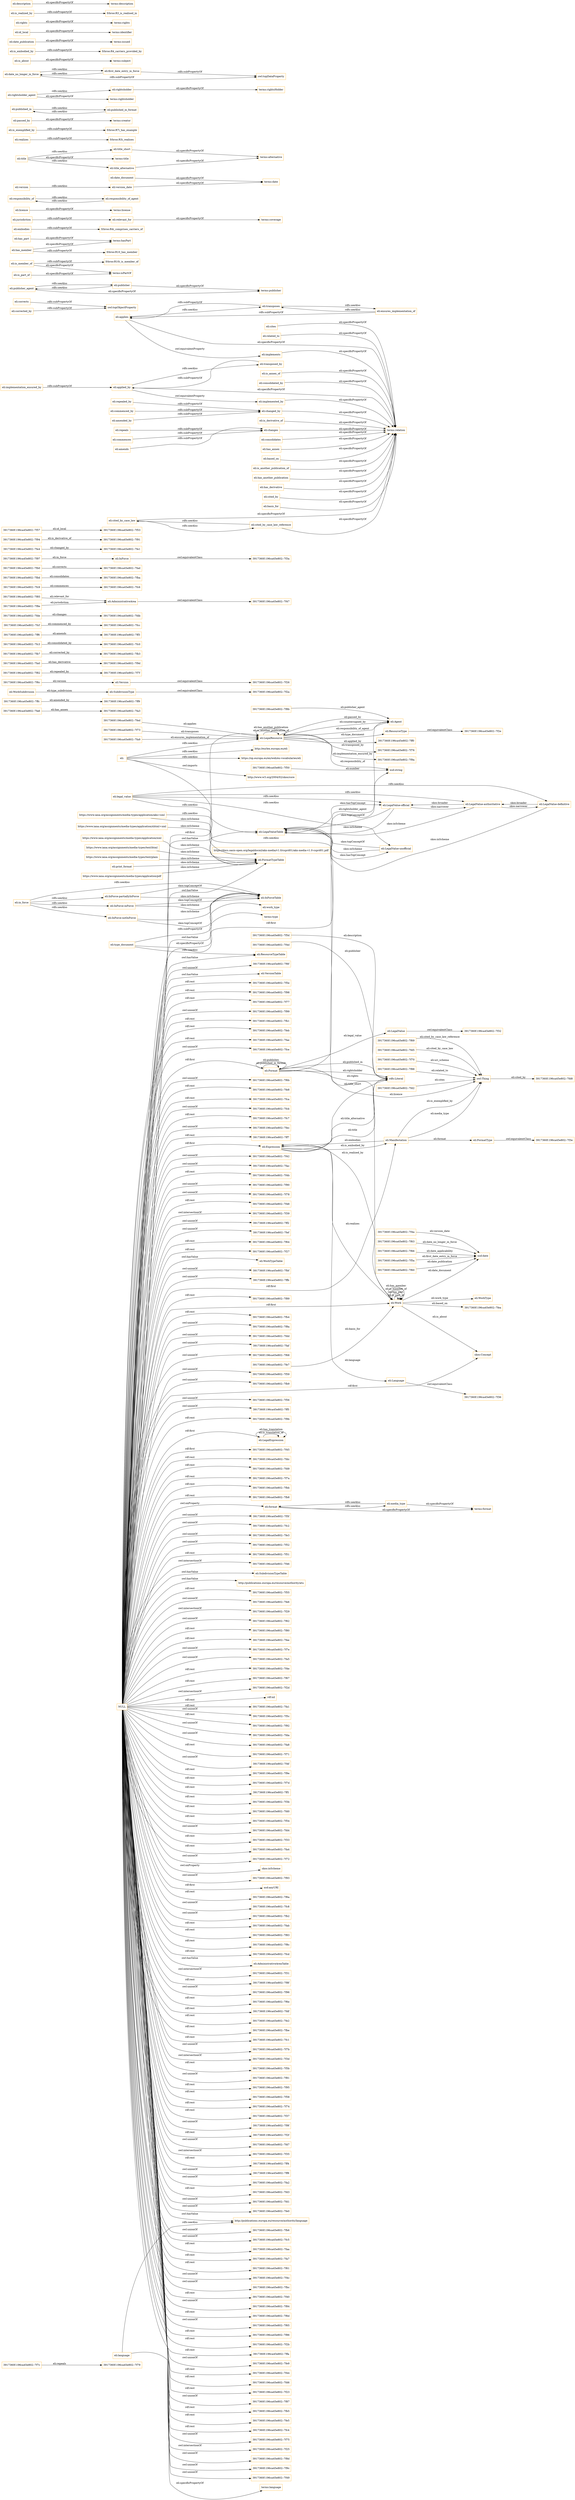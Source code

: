 digraph ar2dtool_diagram { 
rankdir=LR;
size="1501"
node [shape = rectangle, color="orange"]; "3917360f:196ca45e802:-7f7c" "eli:LegalValue" "3917360f:196ca45e802:-7fa6" "3917360f:196ca45e802:-7ff9" "3917360f:196ca45e802:-7f36" "eli:Expression" "3917360f:196ca45e802:-7f2a" "3917360f:196ca45e802:-7f26" "3917360f:196ca45e802:-7f79" "eli:SubdivisionType" "eli:Language" "3917360f:196ca45e802:-7f7f" "3917360f:196ca45e802:-7f2e" "3917360f:196ca45e802:-7fa0" "3917360f:196ca45e802:-7fed" "3917360f:196ca45e802:-7fb3" "3917360f:196ca45e802:-7fc0" "eli:ResourceType" "3917360f:196ca45e802:-7f4a" "3917360f:196ca45e802:-7ff6" "3917360f:196ca45e802:-7fd8" "3917360f:196ca45e802:-7fcc" "3917360f:196ca45e802:-7fd2" "3917360f:196ca45e802:-7fb7" "3917360f:196ca45e802:-7f6c" "3917360f:196ca45e802:-7f50" "3917360f:196ca45e802:-7fe7" "3917360f:196ca45e802:-7f63" "eli:WorkSubdivision" "3917360f:196ca45e802:-7fdb" "3917360f:196ca45e802:-7ff0" "3917360f:196ca45e802:-7f47" "3917360f:196ca45e802:-7f8b" "eli:Manifestation" "eli:LegalResource" "3917360f:196ca45e802:-7f76" "3917360f:196ca45e802:-7fcf" "3917360f:196ca45e802:-7f85" "eli:WorkType" "3917360f:196ca45e802:-7f66" "3917360f:196ca45e802:-7f5a" "eli:Work" "3917360f:196ca45e802:-7fc9" "3917360f:196ca45e802:-7ff3" "3917360f:196ca45e802:-7f69" "eli:Format" "3917360f:196ca45e802:-7f73" "3917360f:196ca45e802:-7fbd" "3917360f:196ca45e802:-7fa3" "3917360f:196ca45e802:-7f5d" "3917360f:196ca45e802:-7fb0" "3917360f:196ca45e802:-7f32" "3917360f:196ca45e802:-7fd5" "eli:AdministrativeArea" "3917360f:196ca45e802:-7f97" "3917360f:196ca45e802:-7fe1" "eli:LegalExpression" "eli:InForce" "3917360f:196ca45e802:-7f9a" "eli:Agent" "3917360f:196ca45e802:-7f91" "3917360f:196ca45e802:-7fde" "3917360f:196ca45e802:-7fe4" "3917360f:196ca45e802:-7f60" "3917360f:196ca45e802:-7fc6" "3917360f:196ca45e802:-7fad" "3917360f:196ca45e802:-7fba" "eli:Version" "3917360f:196ca45e802:-7f8e" "3917360f:196ca45e802:-7fa9" "3917360f:196ca45e802:-7f3a" "3917360f:196ca45e802:-7fc3" "3917360f:196ca45e802:-7f4d" "3917360f:196ca45e802:-7f45" "3917360f:196ca45e802:-7f70" "3917360f:196ca45e802:-7f3e" "3917360f:196ca45e802:-7f57" "eli:FormatType" "3917360f:196ca45e802:-7f82" "3917360f:196ca45e802:-7fea" "3917360f:196ca45e802:-7f9d" "3917360f:196ca45e802:-7ffc" "3917360f:196ca45e802:-7f94" "3917360f:196ca45e802:-7f88" ; /*classes style*/
	"eli:changed_by" -> "terms:relation" [ label = "eli:specificPropertyOf" ];
	"eli:cites" -> "terms:relation" [ label = "eli:specificPropertyOf" ];
	"eli:corrects" -> "owl:topObjectProperty" [ label = "rdfs:subPropertyOf" ];
	"eli:publisher_agent" -> "eli:publisher" [ label = "rdfs:seeAlso" ];
	"eli:publisher_agent" -> "terms:publisher" [ label = "eli:specificPropertyOf" ];
	"eli:related_to" -> "terms:relation" [ label = "eli:specificPropertyOf" ];
	"eli:is_member_of" -> "terms:isPartOf" [ label = "eli:specificPropertyOf" ];
	"eli:is_member_of" -> "frbroo:R10i_is_member_of" [ label = "rdfs:subPropertyOf" ];
	"eli:legal_value" -> "eli:LegalValue-authoritative" [ label = "rdfs:seeAlso" ];
	"eli:legal_value" -> "eli:LegalValue-definitive" [ label = "rdfs:seeAlso" ];
	"eli:legal_value" -> "eli:LegalValue-unofficial" [ label = "rdfs:seeAlso" ];
	"eli:legal_value" -> "eli:LegalValueTable" [ label = "rdfs:seeAlso" ];
	"eli:legal_value" -> "eli:LegalValue-official" [ label = "rdfs:seeAlso" ];
	"eli:media_type" -> "eli:format" [ label = "rdfs:seeAlso" ];
	"eli:media_type" -> "terms:format" [ label = "eli:specificPropertyOf" ];
	"eli:has_part" -> "terms:hasPart" [ label = "eli:specificPropertyOf" ];
	"eli:ensures_implementation_of" -> "eli:transposes" [ label = "rdfs:seeAlso" ];
	"eli:ensures_implementation_of" -> "eli:applies" [ label = "rdfs:subPropertyOf" ];
	"eli:implemented_by" -> "terms:relation" [ label = "eli:specificPropertyOf" ];
	"https://www.iana.org/assignments/media-types/application/akn+xml" -> "https://docs.oasis-open.org/legaldocml/akn-media/v1.0/csprd01/akn-media-v1.0-csprd01.pdf" [ label = "rdfs:seeAlso" ];
	"https://www.iana.org/assignments/media-types/application/akn+xml" -> "eli:FormatTypeTable" [ label = "skos:inScheme" ];
	"eli:corrected_by" -> "owl:topObjectProperty" [ label = "rdfs:subPropertyOf" ];
	"eli:LegalValueTable" -> "eli:LegalValue-unofficial" [ label = "skos:hasTopConcept" ];
	"eli:LegalValueTable" -> "eli:LegalValue-official" [ label = "skos:hasTopConcept" ];
	"eli:embodies" -> "frbroo:R4i_comprises_carriers_of" [ label = "rdfs:subPropertyOf" ];
	"eli:relevant_for" -> "terms:coverage" [ label = "eli:specificPropertyOf" ];
	"eli:is_derivative_of" -> "terms:relation" [ label = "eli:specificPropertyOf" ];
	"eli:format" -> "eli:media_type" [ label = "rdfs:seeAlso" ];
	"eli:format" -> "terms:format" [ label = "eli:specificPropertyOf" ];
	"eli:InForce-inForce" -> "eli:InForceTable" [ label = "skos:topConceptOf" ];
	"eli:InForce-inForce" -> "eli:InForceTable" [ label = "skos:inScheme" ];
	"eli:applies" -> "eli:transposes" [ label = "rdfs:seeAlso" ];
	"eli:applies" -> "terms:relation" [ label = "eli:specificPropertyOf" ];
	"eli:applies" -> "eli:implements" [ label = "owl:equivalentProperty" ];
	"eli:LegalValue-definitive" -> "eli:LegalValueTable" [ label = "skos:inScheme" ];
	"eli:LegalValue-definitive" -> "eli:LegalValue-authoritative" [ label = "skos:broader" ];
	"eli:repeals" -> "eli:changes" [ label = "rdfs:subPropertyOf" ];
	"eli:consolidates" -> "terms:relation" [ label = "eli:specificPropertyOf" ];
	"eli:has_annex" -> "terms:relation" [ label = "eli:specificPropertyOf" ];
	"eli:repealed_by" -> "eli:changed_by" [ label = "rdfs:subPropertyOf" ];
	"eli:licence" -> "terms:license" [ label = "eli:specificPropertyOf" ];
	"eli:ResourceType" -> "3917360f:196ca45e802:-7f2e" [ label = "owl:equivalentClass" ];
	"eli:based_on" -> "terms:relation" [ label = "eli:specificPropertyOf" ];
	"eli:" -> "eli:Work" [ label = "rdfs:seeAlso" ];
	"eli:" -> "https://op.europa.eu/en/web/eu-vocabularies/eli" [ label = "rdfs:seeAlso" ];
	"eli:" -> "http://www.w3.org/2004/02/skos/core" [ label = "owl:imports" ];
	"eli:" -> "eli:LegalResource" [ label = "rdfs:seeAlso" ];
	"eli:" -> "http://eurlex.europa.eu/eli" [ label = "rdfs:seeAlso" ];
	"eli:responsibility_of" -> "eli:responsibility_of_agent" [ label = "rdfs:seeAlso" ];
	"eli:commenced_by" -> "eli:changed_by" [ label = "rdfs:subPropertyOf" ];
	"eli:is_another_publication_of" -> "terms:relation" [ label = "eli:specificPropertyOf" ];
	"eli:has_another_publication" -> "terms:relation" [ label = "eli:specificPropertyOf" ];
	"https://www.iana.org/assignments/media-types/application/xhtml+xml" -> "eli:FormatTypeTable" [ label = "skos:inScheme" ];
	"eli:has_derivative" -> "terms:relation" [ label = "eli:specificPropertyOf" ];
	"eli:LegalValue" -> "3917360f:196ca45e802:-7f32" [ label = "owl:equivalentClass" ];
	"https://www.iana.org/assignments/media-types/application/xml" -> "eli:FormatTypeTable" [ label = "skos:inScheme" ];
	"eli:date_document" -> "terms:date" [ label = "eli:specificPropertyOf" ];
	"eli:title" -> "eli:title_short" [ label = "rdfs:seeAlso" ];
	"eli:title" -> "terms:title" [ label = "eli:specificPropertyOf" ];
	"eli:title" -> "eli:title_alternative" [ label = "rdfs:seeAlso" ];
	"eli:realizes" -> "frbroo:R3i_realises" [ label = "rdfs:subPropertyOf" ];
	"eli:in_force" -> "eli:InForce-partiallyInForce" [ label = "rdfs:seeAlso" ];
	"eli:in_force" -> "eli:InForce-inForce" [ label = "rdfs:seeAlso" ];
	"eli:in_force" -> "eli:InForce-notInForce" [ label = "rdfs:seeAlso" ];
	"eli:in_force" -> "eli:InForceTable" [ label = "rdfs:seeAlso" ];
	"eli:cited_by" -> "terms:relation" [ label = "eli:specificPropertyOf" ];
	"eli:basis_for" -> "terms:relation" [ label = "eli:specificPropertyOf" ];
	"eli:is_exemplified_by" -> "frbroo:R7i_has_example" [ label = "rdfs:subPropertyOf" ];
	"eli:version" -> "eli:version_date" [ label = "rdfs:seeAlso" ];
	"eli:has_member" -> "frbroo:R10_has_member" [ label = "rdfs:subPropertyOf" ];
	"eli:has_member" -> "terms:hasPart" [ label = "eli:specificPropertyOf" ];
	"eli:commences" -> "eli:changes" [ label = "rdfs:subPropertyOf" ];
	"https://www.iana.org/assignments/media-types/text/html" -> "eli:FormatTypeTable" [ label = "skos:inScheme" ];
	"https://www.iana.org/assignments/media-types/text/plain" -> "eli:FormatTypeTable" [ label = "skos:inScheme" ];
	"eli:implements" -> "terms:relation" [ label = "eli:specificPropertyOf" ];
	"eli:SubdivisionType" -> "3917360f:196ca45e802:-7f2a" [ label = "owl:equivalentClass" ];
	"eli:print_format" -> "eli:FormatTypeTable" [ label = "skos:inScheme" ];
	"eli:passed_by" -> "terms:creator" [ label = "eli:specificPropertyOf" ];
	"eli:published_in" -> "eli:published_in_format" [ label = "rdfs:seeAlso" ];
	"NULL" -> "3917360f:196ca45e802:-7f7e" [ label = "owl:unionOf" ];
	"NULL" -> "3917360f:196ca45e802:-7fa5" [ label = "owl:unionOf" ];
	"NULL" -> "3917360f:196ca45e802:-7f4e" [ label = "rdf:rest" ];
	"NULL" -> "3917360f:196ca45e802:-7f67" [ label = "rdf:rest" ];
	"NULL" -> "3917360f:196ca45e802:-7f2d" [ label = "owl:intersectionOf" ];
	"NULL" -> "rdf:nil" [ label = "rdf:rest" ];
	"NULL" -> "3917360f:196ca45e802:-7fa1" [ label = "rdf:rest" ];
	"NULL" -> "3917360f:196ca45e802:-7f5c" [ label = "owl:unionOf" ];
	"NULL" -> "3917360f:196ca45e802:-7f92" [ label = "rdf:rest" ];
	"NULL" -> "3917360f:196ca45e802:-7fda" [ label = "owl:unionOf" ];
	"NULL" -> "3917360f:196ca45e802:-7fa8" [ label = "owl:unionOf" ];
	"NULL" -> "3917360f:196ca45e802:-7f71" [ label = "rdf:rest" ];
	"NULL" -> "3917360f:196ca45e802:-7f4f" [ label = "owl:unionOf" ];
	"NULL" -> "3917360f:196ca45e802:-7f9e" [ label = "rdf:rest" ];
	"NULL" -> "3917360f:196ca45e802:-7f7d" [ label = "rdf:rest" ];
	"NULL" -> "eli:LegalResource" [ label = "rdf:first" ];
	"NULL" -> "3917360f:196ca45e802:-7ff1" [ label = "rdf:rest" ];
	"NULL" -> "eli:LegalValueTable" [ label = "owl:hasValue" ];
	"NULL" -> "3917360f:196ca45e802:-7f3b" [ label = "rdf:rest" ];
	"NULL" -> "eli:Work" [ label = "rdf:first" ];
	"NULL" -> "3917360f:196ca45e802:-7fd0" [ label = "rdf:rest" ];
	"NULL" -> "3917360f:196ca45e802:-7f54" [ label = "rdf:rest" ];
	"NULL" -> "3917360f:196ca45e802:-7fd4" [ label = "owl:unionOf" ];
	"NULL" -> "3917360f:196ca45e802:-7f33" [ label = "rdf:rest" ];
	"NULL" -> "3917360f:196ca45e802:-7fa4" [ label = "rdf:rest" ];
	"NULL" -> "3917360f:196ca45e802:-7f72" [ label = "owl:unionOf" ];
	"NULL" -> "skos:inScheme" [ label = "owl:onProperty" ];
	"NULL" -> "3917360f:196ca45e802:-7f93" [ label = "owl:unionOf" ];
	"NULL" -> "xsd:anyURI" [ label = "rdf:first" ];
	"NULL" -> "3917360f:196ca45e802:-7f6a" [ label = "rdf:rest" ];
	"NULL" -> "3917360f:196ca45e802:-7fc8" [ label = "owl:unionOf" ];
	"NULL" -> "3917360f:196ca45e802:-7fb2" [ label = "owl:unionOf" ];
	"NULL" -> "3917360f:196ca45e802:-7fab" [ label = "rdf:rest" ];
	"NULL" -> "3917360f:196ca45e802:-7f83" [ label = "rdf:rest" ];
	"NULL" -> "eli:ResourceTypeTable" [ label = "owl:hasValue" ];
	"NULL" -> "3917360f:196ca45e802:-7f31" [ label = "owl:intersectionOf" ];
	"NULL" -> "3917360f:196ca45e802:-7f8f" [ label = "rdf:rest" ];
	"NULL" -> "3917360f:196ca45e802:-7f96" [ label = "owl:unionOf" ];
	"NULL" -> "3917360f:196ca45e802:-7f6e" [ label = "rdf:rest" ];
	"NULL" -> "skos:Concept" [ label = "rdf:first" ];
	"NULL" -> "3917360f:196ca45e802:-7fdf" [ label = "rdf:rest" ];
	"NULL" -> "3917360f:196ca45e802:-7fe2" [ label = "rdf:rest" ];
	"NULL" -> "eli:FormatTypeTable" [ label = "owl:hasValue" ];
	"NULL" -> "3917360f:196ca45e802:-7fbe" [ label = "rdf:rest" ];
	"NULL" -> "3917360f:196ca45e802:-7fc1" [ label = "rdf:rest" ];
	"NULL" -> "3917360f:196ca45e802:-7f7b" [ label = "owl:unionOf" ];
	"NULL" -> "3917360f:196ca45e802:-7f3d" [ label = "owl:intersectionOf" ];
	"NULL" -> "eli:Format" [ label = "rdf:first" ];
	"NULL" -> "3917360f:196ca45e802:-7f5b" [ label = "rdf:rest" ];
	"NULL" -> "3917360f:196ca45e802:-7f81" [ label = "owl:unionOf" ];
	"NULL" -> "3917360f:196ca45e802:-7f95" [ label = "rdf:rest" ];
	"NULL" -> "3917360f:196ca45e802:-7f58" [ label = "rdf:rest" ];
	"NULL" -> "3917360f:196ca45e802:-7f74" [ label = "rdf:rest" ];
	"NULL" -> "3917360f:196ca45e802:-7f37" [ label = "rdf:rest" ];
	"NULL" -> "eli:format" [ label = "owl:onProperty" ];
	"NULL" -> "3917360f:196ca45e802:-7f9f" [ label = "owl:unionOf" ];
	"NULL" -> "3917360f:196ca45e802:-7f2f" [ label = "rdf:rest" ];
	"NULL" -> "3917360f:196ca45e802:-7f45" [ label = "rdf:first" ];
	"NULL" -> "3917360f:196ca45e802:-7fd7" [ label = "owl:unionOf" ];
	"NULL" -> "3917360f:196ca45e802:-7f35" [ label = "owl:intersectionOf" ];
	"NULL" -> "3917360f:196ca45e802:-7ff4" [ label = "rdf:rest" ];
	"NULL" -> "3917360f:196ca45e802:-7ff8" [ label = "owl:unionOf" ];
	"NULL" -> "3917360f:196ca45e802:-7fa2" [ label = "owl:unionOf" ];
	"NULL" -> "3917360f:196ca45e802:-7fd3" [ label = "rdf:rest" ];
	"NULL" -> "3917360f:196ca45e802:-7fd1" [ label = "owl:unionOf" ];
	"NULL" -> "3917360f:196ca45e802:-7fe0" [ label = "owl:unionOf" ];
	"NULL" -> "3917360f:196ca45e802:-7fb6" [ label = "owl:unionOf" ];
	"NULL" -> "3917360f:196ca45e802:-7fc5" [ label = "owl:unionOf" ];
	"NULL" -> "3917360f:196ca45e802:-7faa" [ label = "rdf:rest" ];
	"NULL" -> "3917360f:196ca45e802:-7fa7" [ label = "rdf:rest" ];
	"NULL" -> "3917360f:196ca45e802:-7f61" [ label = "rdf:rest" ];
	"NULL" -> "3917360f:196ca45e802:-7f4c" [ label = "owl:unionOf" ];
	"NULL" -> "3917360f:196ca45e802:-7fbc" [ label = "owl:unionOf" ];
	"NULL" -> "3917360f:196ca45e802:-7f40" [ label = "rdf:rest" ];
	"NULL" -> "3917360f:196ca45e802:-7f84" [ label = "owl:unionOf" ];
	"NULL" -> "3917360f:196ca45e802:-7f6d" [ label = "rdf:rest" ];
	"NULL" -> "3917360f:196ca45e802:-7f65" [ label = "owl:unionOf" ];
	"NULL" -> "xsd:string" [ label = "rdf:first" ];
	"NULL" -> "3917360f:196ca45e802:-7f86" [ label = "rdf:rest" ];
	"NULL" -> "3917360f:196ca45e802:-7f2b" [ label = "rdf:rest" ];
	"NULL" -> "3917360f:196ca45e802:-7ffa" [ label = "rdf:rest" ];
	"NULL" -> "3917360f:196ca45e802:-7fe9" [ label = "owl:unionOf" ];
	"NULL" -> "3917360f:196ca45e802:-7f44" [ label = "rdf:rest" ];
	"NULL" -> "3917360f:196ca45e802:-7fd6" [ label = "rdf:rest" ];
	"NULL" -> "3917360f:196ca45e802:-7f23" [ label = "rdf:rest" ];
	"NULL" -> "3917360f:196ca45e802:-7f87" [ label = "owl:unionOf" ];
	"NULL" -> "3917360f:196ca45e802:-7fb5" [ label = "rdf:rest" ];
	"NULL" -> "3917360f:196ca45e802:-7fe5" [ label = "rdf:rest" ];
	"NULL" -> "3917360f:196ca45e802:-7fc4" [ label = "rdf:rest" ];
	"NULL" -> "3917360f:196ca45e802:-7f75" [ label = "owl:unionOf" ];
	"NULL" -> "3917360f:196ca45e802:-7f25" [ label = "owl:intersectionOf" ];
	"NULL" -> "eli:InForceTable" [ label = "owl:hasValue" ];
	"NULL" -> "3917360f:196ca45e802:-7f8d" [ label = "owl:unionOf" ];
	"NULL" -> "3917360f:196ca45e802:-7f9c" [ label = "owl:unionOf" ];
	"NULL" -> "3917360f:196ca45e802:-7f49" [ label = "owl:unionOf" ];
	"NULL" -> "3917360f:196ca45e802:-7f6f" [ label = "owl:unionOf" ];
	"NULL" -> "eli:VersionTable" [ label = "owl:hasValue" ];
	"NULL" -> "3917360f:196ca45e802:-7f5e" [ label = "rdf:rest" ];
	"NULL" -> "3917360f:196ca45e802:-7f98" [ label = "rdf:rest" ];
	"NULL" -> "3917360f:196ca45e802:-7f77" [ label = "rdf:rest" ];
	"NULL" -> "3917360f:196ca45e802:-7f99" [ label = "owl:unionOf" ];
	"NULL" -> "3917360f:196ca45e802:-7fb1" [ label = "rdf:rest" ];
	"NULL" -> "3917360f:196ca45e802:-7feb" [ label = "rdf:rest" ];
	"NULL" -> "3917360f:196ca45e802:-7fae" [ label = "rdf:rest" ];
	"NULL" -> "3917360f:196ca45e802:-7fce" [ label = "owl:unionOf" ];
	"NULL" -> "3917360f:196ca45e802:-7f6b" [ label = "owl:unionOf" ];
	"NULL" -> "3917360f:196ca45e802:-7fe8" [ label = "rdf:rest" ];
	"NULL" -> "3917360f:196ca45e802:-7fca" [ label = "rdf:rest" ];
	"NULL" -> "3917360f:196ca45e802:-7fcb" [ label = "owl:unionOf" ];
	"NULL" -> "3917360f:196ca45e802:-7fc7" [ label = "rdf:rest" ];
	"NULL" -> "3917360f:196ca45e802:-7fec" [ label = "owl:unionOf" ];
	"NULL" -> "3917360f:196ca45e802:-7ff7" [ label = "rdf:rest" ];
	"NULL" -> "3917360f:196ca45e802:-7f42" [ label = "owl:unionOf" ];
	"NULL" -> "3917360f:196ca45e802:-7fac" [ label = "owl:unionOf" ];
	"NULL" -> "3917360f:196ca45e802:-7f4b" [ label = "rdf:rest" ];
	"NULL" -> "3917360f:196ca45e802:-7f90" [ label = "owl:unionOf" ];
	"NULL" -> "eli:Manifestation" [ label = "rdf:first" ];
	"NULL" -> "3917360f:196ca45e802:-7f78" [ label = "owl:unionOf" ];
	"NULL" -> "3917360f:196ca45e802:-7f48" [ label = "rdf:rest" ];
	"NULL" -> "3917360f:196ca45e802:-7f39" [ label = "owl:intersectionOf" ];
	"NULL" -> "3917360f:196ca45e802:-7ff2" [ label = "owl:unionOf" ];
	"NULL" -> "3917360f:196ca45e802:-7fef" [ label = "owl:unionOf" ];
	"NULL" -> "3917360f:196ca45e802:-7f64" [ label = "rdf:rest" ];
	"NULL" -> "3917360f:196ca45e802:-7f27" [ label = "rdf:rest" ];
	"NULL" -> "eli:WorkTypeTable" [ label = "owl:hasValue" ];
	"NULL" -> "eli:Expression" [ label = "rdf:first" ];
	"NULL" -> "eli:LegalExpression" [ label = "rdf:first" ];
	"NULL" -> "3917360f:196ca45e802:-7fbf" [ label = "owl:unionOf" ];
	"NULL" -> "3917360f:196ca45e802:-7ffb" [ label = "owl:unionOf" ];
	"NULL" -> "3917360f:196ca45e802:-7fb4" [ label = "rdf:rest" ];
	"NULL" -> "3917360f:196ca45e802:-7f89" [ label = "rdf:rest" ];
	"NULL" -> "3917360f:196ca45e802:-7f8a" [ label = "owl:unionOf" ];
	"NULL" -> "3917360f:196ca45e802:-7fdd" [ label = "owl:unionOf" ];
	"NULL" -> "3917360f:196ca45e802:-7faf" [ label = "owl:unionOf" ];
	"NULL" -> "3917360f:196ca45e802:-7f68" [ label = "owl:unionOf" ];
	"NULL" -> "3917360f:196ca45e802:-7f59" [ label = "owl:unionOf" ];
	"NULL" -> "3917360f:196ca45e802:-7fb9" [ label = "owl:unionOf" ];
	"NULL" -> "3917360f:196ca45e802:-7f56" [ label = "owl:unionOf" ];
	"NULL" -> "3917360f:196ca45e802:-7ff5" [ label = "owl:unionOf" ];
	"NULL" -> "3917360f:196ca45e802:-7f9b" [ label = "rdf:rest" ];
	"NULL" -> "3917360f:196ca45e802:-7fdc" [ label = "rdf:rest" ];
	"NULL" -> "3917360f:196ca45e802:-7fd9" [ label = "rdf:rest" ];
	"NULL" -> "3917360f:196ca45e802:-7f7a" [ label = "rdf:rest" ];
	"NULL" -> "3917360f:196ca45e802:-7fbb" [ label = "rdf:rest" ];
	"NULL" -> "3917360f:196ca45e802:-7fb8" [ label = "rdf:rest" ];
	"NULL" -> "3917360f:196ca45e802:-7f5f" [ label = "owl:unionOf" ];
	"NULL" -> "3917360f:196ca45e802:-7fc2" [ label = "owl:unionOf" ];
	"NULL" -> "3917360f:196ca45e802:-7fe3" [ label = "owl:unionOf" ];
	"NULL" -> "3917360f:196ca45e802:-7f52" [ label = "owl:unionOf" ];
	"NULL" -> "3917360f:196ca45e802:-7f51" [ label = "rdf:rest" ];
	"NULL" -> "3917360f:196ca45e802:-7f46" [ label = "owl:intersectionOf" ];
	"NULL" -> "eli:SubdivisionTypeTable" [ label = "owl:hasValue" ];
	"NULL" -> "http://publications.europa.eu/resource/authority/atu" [ label = "owl:hasValue" ];
	"NULL" -> "3917360f:196ca45e802:-7f55" [ label = "rdf:rest" ];
	"NULL" -> "3917360f:196ca45e802:-7fe6" [ label = "owl:unionOf" ];
	"NULL" -> "3917360f:196ca45e802:-7f29" [ label = "owl:intersectionOf" ];
	"NULL" -> "3917360f:196ca45e802:-7f62" [ label = "owl:unionOf" ];
	"NULL" -> "3917360f:196ca45e802:-7f80" [ label = "rdf:rest" ];
	"NULL" -> "http://publications.europa.eu/resource/authority/language" [ label = "owl:hasValue" ];
	"NULL" -> "3917360f:196ca45e802:-7fee" [ label = "rdf:rest" ];
	"NULL" -> "3917360f:196ca45e802:-7f8c" [ label = "rdf:rest" ];
	"NULL" -> "3917360f:196ca45e802:-7fcd" [ label = "rdf:rest" ];
	"NULL" -> "eli:AdministrativeAreaTable" [ label = "owl:hasValue" ];
	"eli:rightsholder_agent" -> "eli:rightsholder" [ label = "rdfs:seeAlso" ];
	"eli:rightsholder_agent" -> "terms:rightsholder" [ label = "eli:specificPropertyOf" ];
	"eli:date_no_longer_in_force" -> "eli:first_date_entry_in_force" [ label = "rdfs:seeAlso" ];
	"eli:date_no_longer_in_force" -> "owl:topDataProperty" [ label = "rdfs:subPropertyOf" ];
	"eli:cited_by_case_law" -> "eli:cited_by_case_law_reference" [ label = "rdfs:seeAlso" ];
	"eli:cited_by_case_law" -> "terms:relation" [ label = "eli:specificPropertyOf" ];
	"eli:LegalValue-authoritative" -> "eli:LegalValue-definitive" [ label = "skos:narrower" ];
	"eli:LegalValue-authoritative" -> "eli:LegalValueTable" [ label = "skos:inScheme" ];
	"eli:LegalValue-authoritative" -> "eli:LegalValue-official" [ label = "skos:broader" ];
	"eli:InForce-partiallyInForce" -> "eli:InForceTable" [ label = "skos:inScheme" ];
	"eli:InForce-partiallyInForce" -> "eli:InForceTable" [ label = "skos:topConceptOf" ];
	"eli:LegalValue-official" -> "eli:LegalValue-authoritative" [ label = "skos:narrower" ];
	"eli:LegalValue-official" -> "eli:LegalValueTable" [ label = "skos:topConceptOf" ];
	"eli:LegalValue-official" -> "eli:LegalValueTable" [ label = "skos:inScheme" ];
	"eli:jurisdiction" -> "eli:relevant_for" [ label = "rdfs:subPropertyOf" ];
	"eli:implementation_ensured_by" -> "eli:applied_by" [ label = "rdfs:subPropertyOf" ];
	"eli:amended_by" -> "eli:changed_by" [ label = "rdfs:subPropertyOf" ];
	"eli:title_short" -> "terms:alternative" [ label = "eli:specificPropertyOf" ];
	"eli:first_date_entry_in_force" -> "eli:date_no_longer_in_force" [ label = "rdfs:seeAlso" ];
	"eli:first_date_entry_in_force" -> "owl:topDataProperty" [ label = "rdfs:subPropertyOf" ];
	"eli:amends" -> "eli:changes" [ label = "rdfs:subPropertyOf" ];
	"eli:version_date" -> "terms:date" [ label = "eli:specificPropertyOf" ];
	"eli:is_about" -> "terms:subject" [ label = "eli:specificPropertyOf" ];
	"eli:cited_by_case_law_reference" -> "eli:cited_by_case_law" [ label = "rdfs:seeAlso" ];
	"eli:cited_by_case_law_reference" -> "terms:relation" [ label = "eli:specificPropertyOf" ];
	"eli:is_embodied_by" -> "frbroo:R4_carriers_provided_by" [ label = "rdfs:subPropertyOf" ];
	"eli:rightsholder" -> "terms:rightsHolder" [ label = "eli:specificPropertyOf" ];
	"https://www.iana.org/assignments/media-types/application/pdf" -> "eli:FormatTypeTable" [ label = "skos:inScheme" ];
	"eli:AdministrativeArea" -> "3917360f:196ca45e802:-7f47" [ label = "owl:equivalentClass" ];
	"eli:date_publication" -> "terms:issued" [ label = "eli:specificPropertyOf" ];
	"eli:responsibility_of_agent" -> "eli:responsibility_of" [ label = "rdfs:seeAlso" ];
	"eli:publisher" -> "eli:publisher_agent" [ label = "rdfs:seeAlso" ];
	"eli:publisher" -> "terms:publisher" [ label = "eli:specificPropertyOf" ];
	"eli:applied_by" -> "terms:relation" [ label = "eli:specificPropertyOf" ];
	"eli:applied_by" -> "eli:implemented_by" [ label = "owl:equivalentProperty" ];
	"eli:applied_by" -> "eli:transposed_by" [ label = "rdfs:seeAlso" ];
	"eli:is_annex_of" -> "terms:relation" [ label = "eli:specificPropertyOf" ];
	"eli:Language" -> "3917360f:196ca45e802:-7f36" [ label = "owl:equivalentClass" ];
	"eli:language" -> "http://publications.europa.eu/resource/authority/language" [ label = "rdfs:seeAlso" ];
	"eli:language" -> "terms:language" [ label = "eli:specificPropertyOf" ];
	"eli:InForce-notInForce" -> "eli:InForceTable" [ label = "skos:topConceptOf" ];
	"eli:InForce-notInForce" -> "eli:InForceTable" [ label = "skos:inScheme" ];
	"eli:type_document" -> "terms:type" [ label = "eli:specificPropertyOf" ];
	"eli:type_document" -> "eli:work_type" [ label = "rdfs:subPropertyOf" ];
	"eli:type_document" -> "eli:ResourceTypeTable" [ label = "rdfs:seeAlso" ];
	"eli:Version" -> "3917360f:196ca45e802:-7f26" [ label = "owl:equivalentClass" ];
	"eli:id_local" -> "terms:identifier" [ label = "eli:specificPropertyOf" ];
	"eli:rights" -> "terms:rights" [ label = "eli:specificPropertyOf" ];
	"eli:transposed_by" -> "eli:applied_by" [ label = "rdfs:subPropertyOf" ];
	"eli:InForce" -> "3917360f:196ca45e802:-7f3a" [ label = "owl:equivalentClass" ];
	"eli:is_part_of" -> "terms:isPartOf" [ label = "eli:specificPropertyOf" ];
	"eli:changes" -> "terms:relation" [ label = "eli:specificPropertyOf" ];
	"eli:is_realized_by" -> "frbroo:R3_is_realised_in" [ label = "rdfs:subPropertyOf" ];
	"eli:published_in_format" -> "eli:published_in" [ label = "rdfs:seeAlso" ];
	"eli:transposes" -> "eli:ensures_implementation_of" [ label = "rdfs:seeAlso" ];
	"eli:transposes" -> "eli:applies" [ label = "rdfs:subPropertyOf" ];
	"eli:FormatType" -> "3917360f:196ca45e802:-7f3e" [ label = "owl:equivalentClass" ];
	"eli:description" -> "terms:description" [ label = "eli:specificPropertyOf" ];
	"eli:title_alternative" -> "terms:alternative" [ label = "eli:specificPropertyOf" ];
	"eli:consolidated_by" -> "terms:relation" [ label = "eli:specificPropertyOf" ];
	"eli:LegalValue-unofficial" -> "eli:LegalValueTable" [ label = "skos:topConceptOf" ];
	"eli:LegalValue-unofficial" -> "eli:LegalValueTable" [ label = "skos:inScheme" ];
	"3917360f:196ca45e802:-7f8e" -> "eli:AdministrativeArea" [ label = "eli:jurisdiction" ];
	"eli:Work" -> "skos:Concept" [ label = "eli:is_about" ];
	"3917360f:196ca45e802:-7fed" -> "eli:LegalResource" [ label = "eli:applies" ];
	"eli:Manifestation" -> "eli:FormatType" [ label = "eli:format" ];
	"3917360f:196ca45e802:-7f63" -> "xsd:date" [ label = "eli:date_no_longer_in_force" ];
	"3917360f:196ca45e802:-7f5a" -> "xsd:date" [ label = "eli:first_date_entry_in_force" ];
	"3917360f:196ca45e802:-7fb7" -> "3917360f:196ca45e802:-7fb3" [ label = "eli:corrected_by" ];
	"eli:Format" -> "eli:LegalValue" [ label = "eli:legal_value" ];
	"eli:Format" -> "eli:Format" [ label = "eli:published_in_format" ];
	"eli:LegalResource" -> "3917360f:196ca45e802:-7f76" [ label = "eli:transposed_by" ];
	"eli:Manifestation" -> "owl:Thing" [ label = "eli:media_type" ];
	"3917360f:196ca45e802:-7f70" -> "owl:Thing" [ label = "eli:uri_schema" ];
	"3917360f:196ca45e802:-7fc9" -> "3917360f:196ca45e802:-7fc6" [ label = "eli:commences" ];
	"3917360f:196ca45e802:-7f6c" -> "eli:Version" [ label = "eli:version" ];
	"3917360f:196ca45e802:-7fbd" -> "3917360f:196ca45e802:-7fba" [ label = "eli:consolidates" ];
	"eli:LegalResource" -> "xsd:string" [ label = "eli:responsibility_of" ];
	"3917360f:196ca45e802:-7fcf" -> "3917360f:196ca45e802:-7fcc" [ label = "eli:commenced_by" ];
	"3917360f:196ca45e802:-7ffc" -> "3917360f:196ca45e802:-7ff9" [ label = "eli:amended_by" ];
	"3917360f:196ca45e802:-7f69" -> "owl:Thing" [ label = "eli:cited_by_case_law_reference" ];
	"3917360f:196ca45e802:-7f5d" -> "rdfs:Literal" [ label = "eli:description" ];
	"3917360f:196ca45e802:-7f88" -> "owl:Thing" [ label = "eli:related_to" ];
	"eli:Expression" -> "rdfs:Literal" [ label = "eli:title_short" ];
	"3917360f:196ca45e802:-7f4a" -> "xsd:date" [ label = "eli:version_date" ];
	"eli:LegalResource" -> "eli:Agent" [ label = "eli:passed_by" ];
	"eli:Work" -> "eli:Work" [ label = "eli:is_part_of" ];
	"3917360f:196ca45e802:-7f82" -> "3917360f:196ca45e802:-7f7f" [ label = "eli:repealed_by" ];
	"eli:LegalResource" -> "eli:Agent" [ label = "eli:countersigned_by" ];
	"3917360f:196ca45e802:-7fa0" -> "3917360f:196ca45e802:-7f9d" [ label = "eli:has_derivative" ];
	"3917360f:196ca45e802:-7f57" -> "3917360f:196ca45e802:-7f53" [ label = "eli:id_local" ];
	"eli:LegalResource" -> "3917360f:196ca45e802:-7f9a" [ label = "eli:implementation_ensured_by" ];
	"3917360f:196ca45e802:-7f7c" -> "3917360f:196ca45e802:-7f79" [ label = "eli:repeals" ];
	"3917360f:196ca45e802:-7f4d" -> "rdfs:Literal" [ label = "eli:publisher" ];
	"eli:Format" -> "eli:Agent" [ label = "eli:rightsholder_agent" ];
	"eli:Format" -> "eli:Format" [ label = "eli:publishes" ];
	"3917360f:196ca45e802:-7f94" -> "3917360f:196ca45e802:-7f91" [ label = "eli:is_derivative_of" ];
	"eli:LegalResource" -> "3917360f:196ca45e802:-7ff0" [ label = "eli:applied_by" ];
	"3917360f:196ca45e802:-7f50" -> "xsd:string" [ label = "eli:number" ];
	"3917360f:196ca45e802:-7fe4" -> "3917360f:196ca45e802:-7fe1" [ label = "eli:changed_by" ];
	"eli:WorkSubdivision" -> "eli:SubdivisionType" [ label = "eli:type_subdivision" ];
	"eli:Expression" -> "eli:Manifestation" [ label = "eli:is_embodied_by" ];
	"eli:Format" -> "rdfs:Literal" [ label = "eli:rights" ];
	"3917360f:196ca45e802:-7fd2" -> "owl:Thing" [ label = "eli:cites" ];
	"3917360f:196ca45e802:-7fc3" -> "3917360f:196ca45e802:-7fc0" [ label = "eli:consolidated_by" ];
	"eli:Work" -> "eli:Work" [ label = "eli:has_part" ];
	"eli:Work" -> "3917360f:196ca45e802:-7fea" [ label = "eli:based_on" ];
	"eli:LegalResource" -> "eli:LegalResource" [ label = "eli:is_another_publication_of" ];
	"3917360f:196ca45e802:-7f73" -> "eli:LegalResource" [ label = "eli:transposes" ];
	"3917360f:196ca45e802:-7f66" -> "xsd:date" [ label = "eli:date_applicability" ];
	"3917360f:196ca45e802:-7fd5" -> "owl:Thing" [ label = "eli:cited_by_case_law" ];
	"3917360f:196ca45e802:-7f8b" -> "eli:Agent" [ label = "eli:publisher_agent" ];
	"3917360f:196ca45e802:-7f60" -> "xsd:date" [ label = "eli:date_publication" ];
	"eli:Work" -> "eli:Work" [ label = "eli:is_member_of" ];
	"eli:LegalExpression" -> "eli:LegalExpression" [ label = "eli:is_translation_of" ];
	"eli:Manifestation" -> "eli:Expression" [ label = "eli:embodies" ];
	"eli:LegalResource" -> "eli:ResourceType" [ label = "eli:type_document" ];
	"eli:Work" -> "eli:Work" [ label = "eli:has_member" ];
	"3917360f:196ca45e802:-7fa6" -> "3917360f:196ca45e802:-7fa3" [ label = "eli:has_annex" ];
	"eli:Expression" -> "eli:Work" [ label = "eli:realizes" ];
	"eli:Work" -> "eli:WorkType" [ label = "eli:work_type" ];
	"eli:LegalResource" -> "eli:LegalResource" [ label = "eli:has_another_publication" ];
	"3917360f:196ca45e802:-7f97" -> "eli:InForce" [ label = "eli:in_force" ];
	"eli:LegalExpression" -> "eli:LegalExpression" [ label = "eli:has_translation" ];
	"3917360f:196ca45e802:-7fe7" -> "eli:Work" [ label = "eli:basis_for" ];
	"eli:Work" -> "xsd:date" [ label = "eli:date_document" ];
	"eli:Work" -> "eli:Expression" [ label = "eli:is_realized_by" ];
	"eli:Format" -> "rdfs:Literal" [ label = "eli:published_in" ];
	"3917360f:196ca45e802:-7ff6" -> "3917360f:196ca45e802:-7ff3" [ label = "eli:amends" ];
	"eli:Expression" -> "rdfs:Literal" [ label = "eli:title_alternative" ];
	"3917360f:196ca45e802:-7fde" -> "3917360f:196ca45e802:-7fdb" [ label = "eli:changes" ];
	"owl:Thing" -> "3917360f:196ca45e802:-7fd8" [ label = "eli:cited_by" ];
	"eli:Manifestation" -> "owl:Thing" [ label = "eli:is_exemplified_by" ];
	"eli:LegalResource" -> "eli:Agent" [ label = "eli:responsibility_of_agent" ];
	"3917360f:196ca45e802:-7f85" -> "eli:AdministrativeArea" [ label = "eli:relevant_for" ];
	"eli:Expression" -> "rdfs:Literal" [ label = "eli:title" ];
	"eli:Format" -> "owl:Thing" [ label = "eli:licence" ];
	"3917360f:196ca45e802:-7fb0" -> "3917360f:196ca45e802:-7fad" [ label = "eli:corrects" ];
	"eli:Format" -> "rdfs:Literal" [ label = "eli:rightsholder" ];
	"eli:Expression" -> "eli:Language" [ label = "eli:language" ];
	"3917360f:196ca45e802:-7fa9" -> "eli:LegalResource" [ label = "eli:ensures_implementation_of" ];

}
